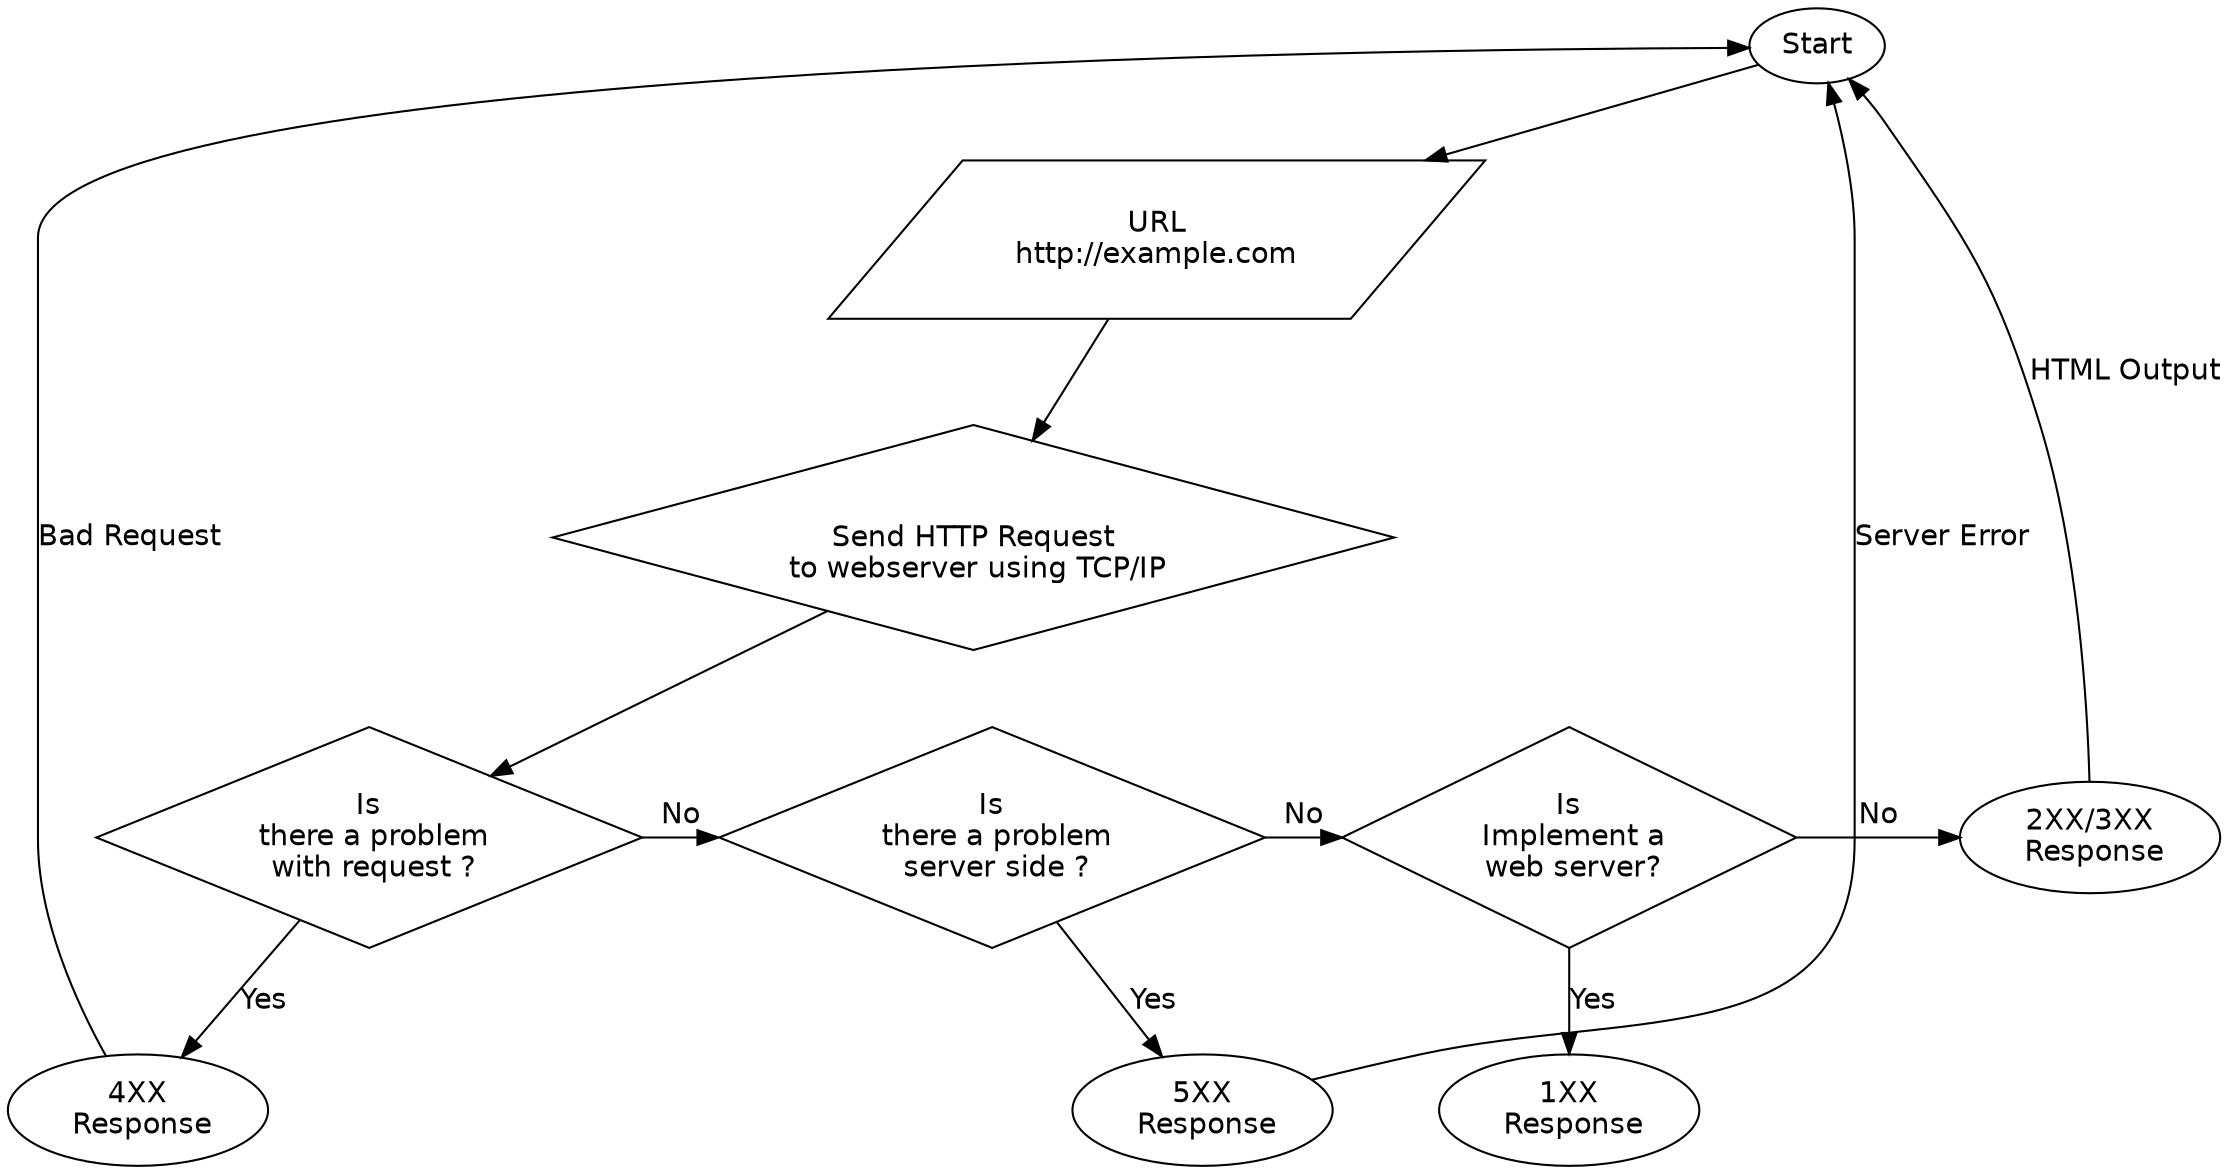 digraph G {
  node [fontname = "helvetica"];
  edge [fontname = "helvetica"];

  fontsize="40"

  start [
    label = "Start\n";
    shape = oval;
  ];
  input [
    label = "URL\nhttp://example.com";
    shape = parallelogram;
  ];
  findip [
    label = "\nSend HTTP Request\n to webserver using TCP/IP\n";
    shape = diamond;
  ];
  p1 [
    label = "Is\n there a problem\n with request ?";
    shape = diamond;
  ];
  p2 [
    label = "Is\n there a problem\n server side ?";
    shape = diamond;
  ];
  p3 [
    label = "Is\n Implement a\n web server?";
    shape = diamond;
  ];
  r1 [
    label = "4XX\n Response";
    shape = oval;
  ];
  r2 [
    label = "5XX\n Response";
    shape = oval;
  ];
  r3 [
    label = "1XX\n Response";
    shape = oval;
  ];
  r4 [
    label = "2XX/3XX\n Response";
    shape = oval;
  ];
  

  start -> input;
  input -> findip;
  findip -> p1;
  p1 -> p2[ label = "No" ];
  p1 -> r1[ label = "Yes" ];
  p2 -> p3[ label = "No" ];
  p2 -> r2[ label = "Yes" ];
  p3 -> r3[ label = "Yes" ];
  p3 -> r4[ label = "No" ];
  r4 -> start[ label = "HTML Output"];
  r1 -> start[ label = "Bad Request"];
  r2 -> start[ label = "Server Error"];
  {
    rank=same;
    p1; p2; p3; r4;
  }
  {
    rank=same;
    r1; r2; r3;
  }

}
